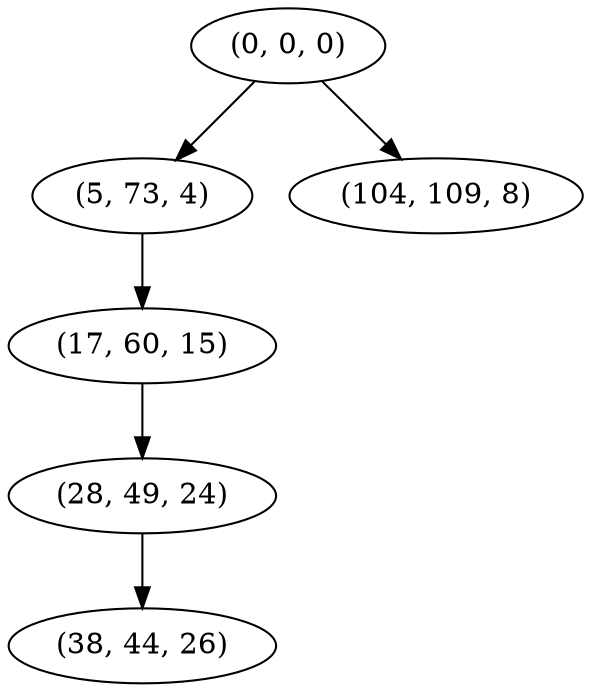 digraph tree {
    "(0, 0, 0)";
    "(5, 73, 4)";
    "(17, 60, 15)";
    "(28, 49, 24)";
    "(38, 44, 26)";
    "(104, 109, 8)";
    "(0, 0, 0)" -> "(5, 73, 4)";
    "(0, 0, 0)" -> "(104, 109, 8)";
    "(5, 73, 4)" -> "(17, 60, 15)";
    "(17, 60, 15)" -> "(28, 49, 24)";
    "(28, 49, 24)" -> "(38, 44, 26)";
}
